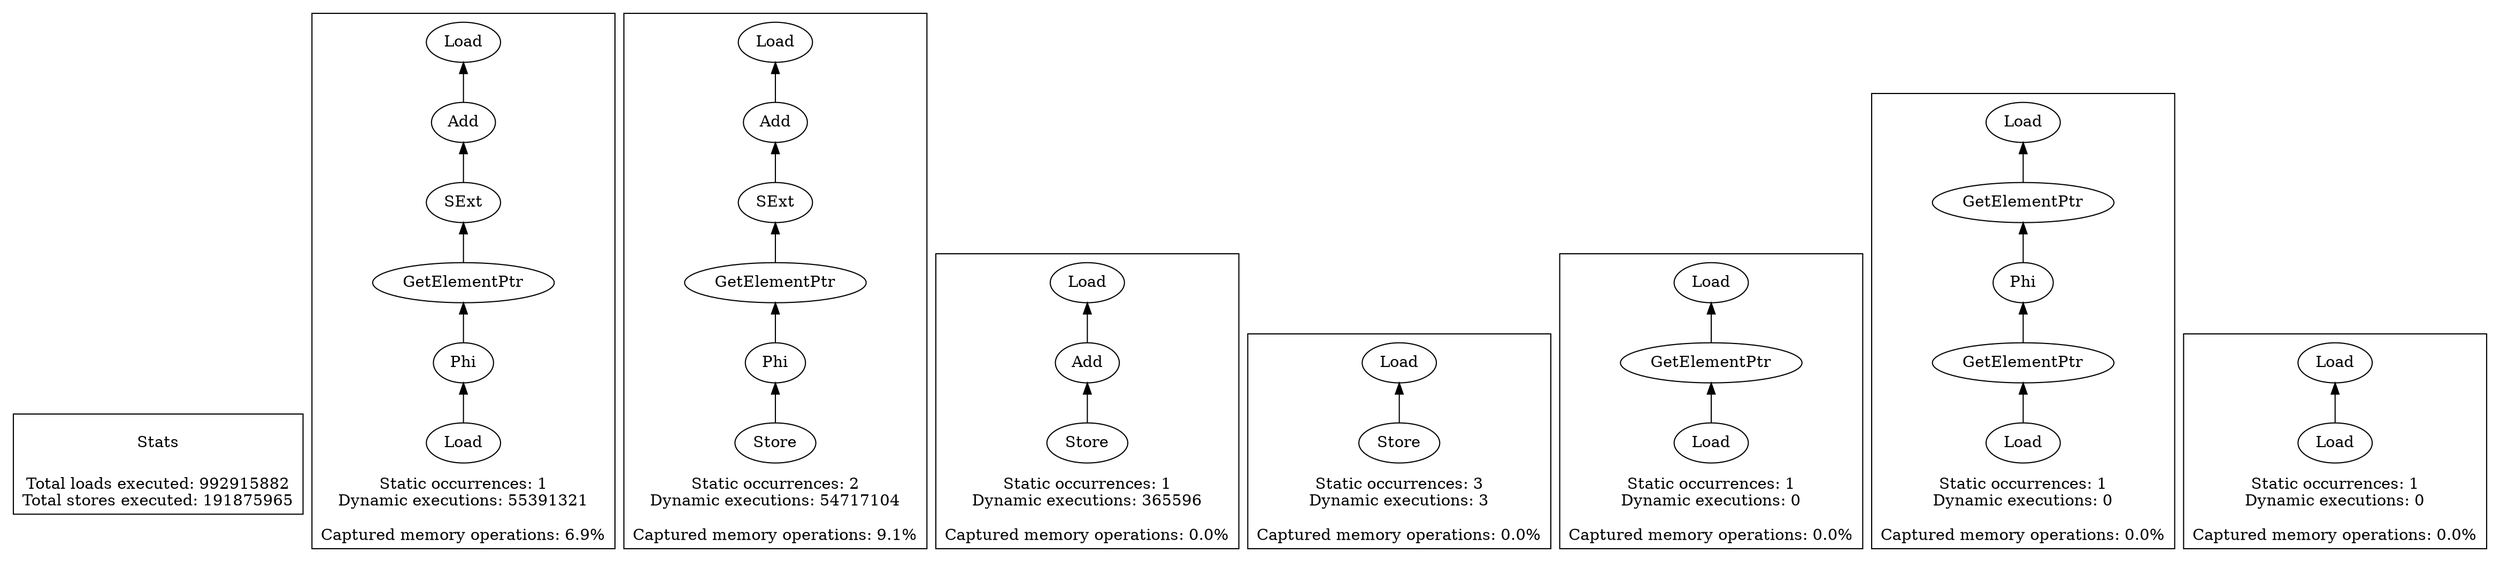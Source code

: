 strict digraph {
rankdir=BT
subgraph {
Stats [shape=plaintext]
cluster=true
label="Total loads executed: 992915882\nTotal stores executed: 191875965"
}
subgraph {
"0_138" [label="Add"]
"0_137" [label="Load"]
"0_138" -> "0_137"
"0_140" [label="GetElementPtr"]
"0_139" [label="SExt"]
"0_140" -> "0_139"
{
rank=min
comment=<Ids: 156>
"0_156" [label="Load"]
}
"0_146" [label="Phi"]
"0_156" -> "0_146"
"0_146" -> "0_140"
"0_139" -> "0_138"
cluster=true
label="Static occurrences: 1\nDynamic executions: 55391321\n\nCaptured memory operations: 6.9%"
}
subgraph {
"1_138" [label="Add"]
"1_137" [label="Load"]
"1_138" -> "1_137"
"1_140" [label="GetElementPtr"]
"1_139" [label="SExt"]
"1_140" -> "1_139"
"1_146" [label="Phi"]
"1_146" -> "1_140"
"1_139" -> "1_138"
{
rank=min
comment=<Ids: 160, 164>
"1_160" [label="Store"]
}
"1_160" -> "1_146"
cluster=true
label="Static occurrences: 2\nDynamic executions: 54717104\n\nCaptured memory operations: 9.1%"
}
subgraph {
"2_121" [label="Add"]
"2_120" [label="Load"]
"2_121" -> "2_120"
{
rank=min
comment=<Ids: 122>
"2_122" [label="Store"]
}
"2_122" -> "2_121"
cluster=true
label="Static occurrences: 1\nDynamic executions: 365596\n\nCaptured memory operations: 0.0%"
}
subgraph {
{
rank=min
comment=<Ids: 1, 75, 76>
"3_1" [label="Store"]
}
"3_0" [label="Load"]
"3_1" -> "3_0"
cluster=true
label="Static occurrences: 3\nDynamic executions: 3\n\nCaptured memory operations: 0.0%"
}
subgraph {
"4_15" [label="GetElementPtr"]
"4_11" [label="Load"]
"4_15" -> "4_11"
{
rank=min
comment=<Ids: 16>
"4_16" [label="Load"]
}
"4_16" -> "4_15"
cluster=true
label="Static occurrences: 1\nDynamic executions: 0\n\nCaptured memory operations: 0.0%"
}
subgraph {
"5_15" [label="GetElementPtr"]
"5_11" [label="Load"]
"5_15" -> "5_11"
"5_26" [label="GetElementPtr"]
"5_20" [label="Phi"]
"5_26" -> "5_20"
{
rank=min
comment=<Ids: 27>
"5_27" [label="Load"]
}
"5_27" -> "5_26"
"5_20" -> "5_15"
cluster=true
label="Static occurrences: 1\nDynamic executions: 0\n\nCaptured memory operations: 0.0%"
}
subgraph {
{
rank=min
comment=<Ids: 12>
"6_12" [label="Load"]
}
"6_11" [label="Load"]
"6_12" -> "6_11"
cluster=true
label="Static occurrences: 1\nDynamic executions: 0\n\nCaptured memory operations: 0.0%"
}
}
